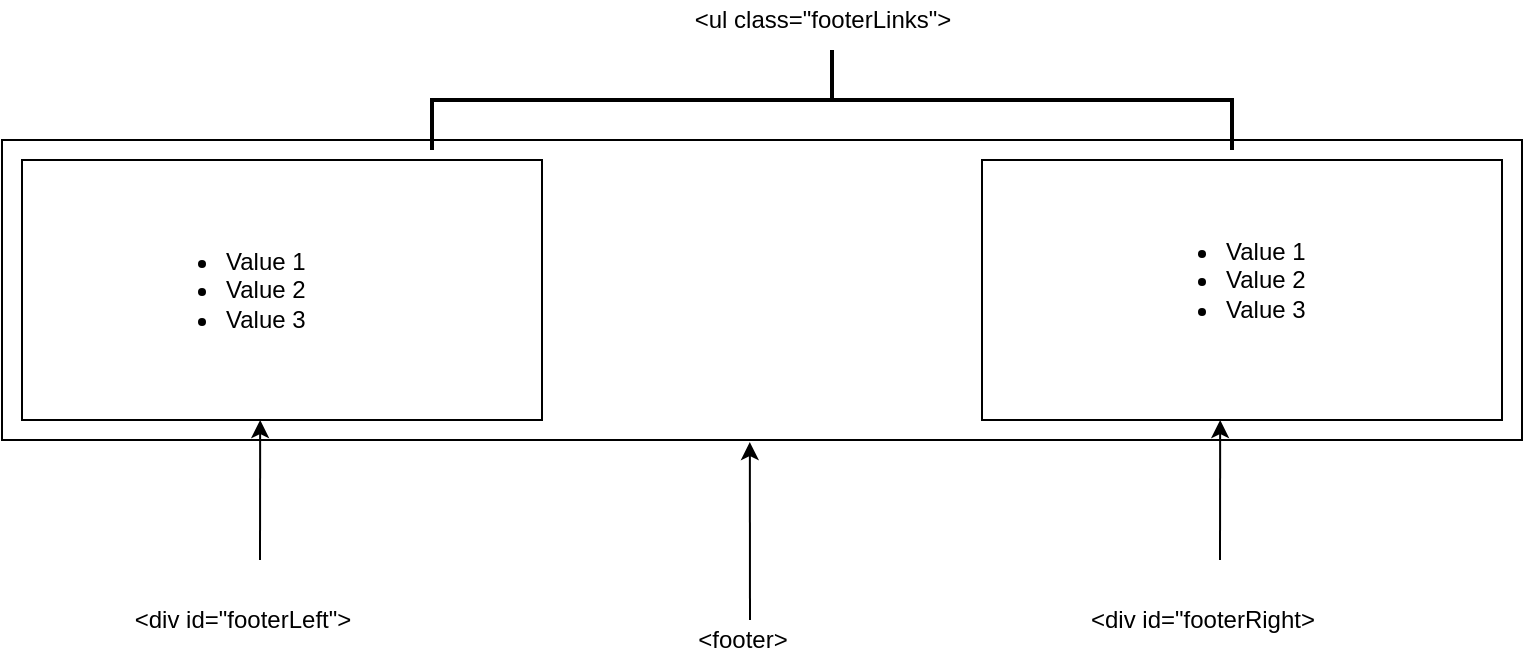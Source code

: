 <mxfile version="13.7.3" type="device"><diagram id="J7PXBsCbIc2IBCmK_v_J" name="Page-1"><mxGraphModel dx="946" dy="680" grid="1" gridSize="10" guides="1" tooltips="1" connect="1" arrows="1" fold="1" page="1" pageScale="1" pageWidth="850" pageHeight="1100" math="0" shadow="0"><root><mxCell id="0"/><mxCell id="1" value="footer" parent="0"/><mxCell id="7TLkh62ttScAGdxTa4M_-2" value="" style="rounded=0;whiteSpace=wrap;html=1;" vertex="1" parent="1"><mxGeometry x="40" y="210" width="760" height="150" as="geometry"/></mxCell><mxCell id="7TLkh62ttScAGdxTa4M_-1" value="main" parent="0"/><mxCell id="7TLkh62ttScAGdxTa4M_-6" value="" style="endArrow=classic;html=1;entryX=0.492;entryY=1.007;entryDx=0;entryDy=0;entryPerimeter=0;" edge="1" parent="7TLkh62ttScAGdxTa4M_-1" target="7TLkh62ttScAGdxTa4M_-2"><mxGeometry width="50" height="50" relative="1" as="geometry"><mxPoint x="414" y="450" as="sourcePoint"/><mxPoint x="450" y="320" as="targetPoint"/></mxGeometry></mxCell><mxCell id="7TLkh62ttScAGdxTa4M_-7" value="&amp;lt;footer&amp;gt;" style="text;html=1;align=center;verticalAlign=middle;resizable=0;points=[];autosize=1;" vertex="1" parent="7TLkh62ttScAGdxTa4M_-1"><mxGeometry x="380" y="450" width="60" height="20" as="geometry"/></mxCell><mxCell id="7TLkh62ttScAGdxTa4M_-8" value="" style="rounded=0;whiteSpace=wrap;html=1;" vertex="1" parent="7TLkh62ttScAGdxTa4M_-1"><mxGeometry x="50" y="220" width="260" height="130" as="geometry"/></mxCell><mxCell id="7TLkh62ttScAGdxTa4M_-9" value="" style="endArrow=classic;html=1;entryX=0.458;entryY=1;entryDx=0;entryDy=0;entryPerimeter=0;" edge="1" parent="7TLkh62ttScAGdxTa4M_-1" target="7TLkh62ttScAGdxTa4M_-8"><mxGeometry width="50" height="50" relative="1" as="geometry"><mxPoint x="169" y="420" as="sourcePoint"/><mxPoint x="450" y="320" as="targetPoint"/></mxGeometry></mxCell><mxCell id="7TLkh62ttScAGdxTa4M_-10" value="&amp;lt;div id=&quot;footerLeft&quot;&amp;gt;" style="text;html=1;align=center;verticalAlign=middle;resizable=0;points=[];autosize=1;" vertex="1" parent="7TLkh62ttScAGdxTa4M_-1"><mxGeometry x="100" y="440" width="120" height="20" as="geometry"/></mxCell><mxCell id="7TLkh62ttScAGdxTa4M_-11" value="" style="rounded=0;whiteSpace=wrap;html=1;" vertex="1" parent="7TLkh62ttScAGdxTa4M_-1"><mxGeometry x="530" y="220" width="260" height="130" as="geometry"/></mxCell><mxCell id="7TLkh62ttScAGdxTa4M_-12" value="" style="endArrow=classic;html=1;entryX=0.458;entryY=1;entryDx=0;entryDy=0;entryPerimeter=0;" edge="1" parent="7TLkh62ttScAGdxTa4M_-1" target="7TLkh62ttScAGdxTa4M_-11"><mxGeometry width="50" height="50" relative="1" as="geometry"><mxPoint x="649" y="420" as="sourcePoint"/><mxPoint x="930" y="320" as="targetPoint"/></mxGeometry></mxCell><mxCell id="7TLkh62ttScAGdxTa4M_-13" value="&amp;lt;div id=&quot;footerRight&amp;gt;" style="text;html=1;align=center;verticalAlign=middle;resizable=0;points=[];autosize=1;" vertex="1" parent="7TLkh62ttScAGdxTa4M_-1"><mxGeometry x="575" y="440" width="130" height="20" as="geometry"/></mxCell><mxCell id="7TLkh62ttScAGdxTa4M_-14" value="&lt;ul&gt;&lt;li&gt;Value 1&lt;/li&gt;&lt;li&gt;Value 2&lt;/li&gt;&lt;li&gt;Value 3&lt;/li&gt;&lt;/ul&gt;" style="text;strokeColor=none;fillColor=none;html=1;whiteSpace=wrap;verticalAlign=middle;overflow=hidden;" vertex="1" parent="7TLkh62ttScAGdxTa4M_-1"><mxGeometry x="110" y="245" width="100" height="80" as="geometry"/></mxCell><mxCell id="7TLkh62ttScAGdxTa4M_-15" value="&lt;ul&gt;&lt;li&gt;Value 1&lt;/li&gt;&lt;li&gt;Value 2&lt;/li&gt;&lt;li&gt;Value 3&lt;/li&gt;&lt;/ul&gt;" style="text;strokeColor=none;fillColor=none;html=1;whiteSpace=wrap;verticalAlign=middle;overflow=hidden;" vertex="1" parent="7TLkh62ttScAGdxTa4M_-1"><mxGeometry x="610" y="240" width="100" height="80" as="geometry"/></mxCell><mxCell id="7TLkh62ttScAGdxTa4M_-17" value="" style="strokeWidth=2;html=1;shape=mxgraph.flowchart.annotation_2;align=left;labelPosition=right;pointerEvents=1;rotation=90;" vertex="1" parent="7TLkh62ttScAGdxTa4M_-1"><mxGeometry x="430" y="-10" width="50" height="400" as="geometry"/></mxCell><mxCell id="7TLkh62ttScAGdxTa4M_-18" value="&amp;lt;ul class=&quot;footerLinks&quot;&amp;gt;" style="text;html=1;align=center;verticalAlign=middle;resizable=0;points=[];autosize=1;" vertex="1" parent="7TLkh62ttScAGdxTa4M_-1"><mxGeometry x="380" y="140" width="140" height="20" as="geometry"/></mxCell></root></mxGraphModel></diagram></mxfile>